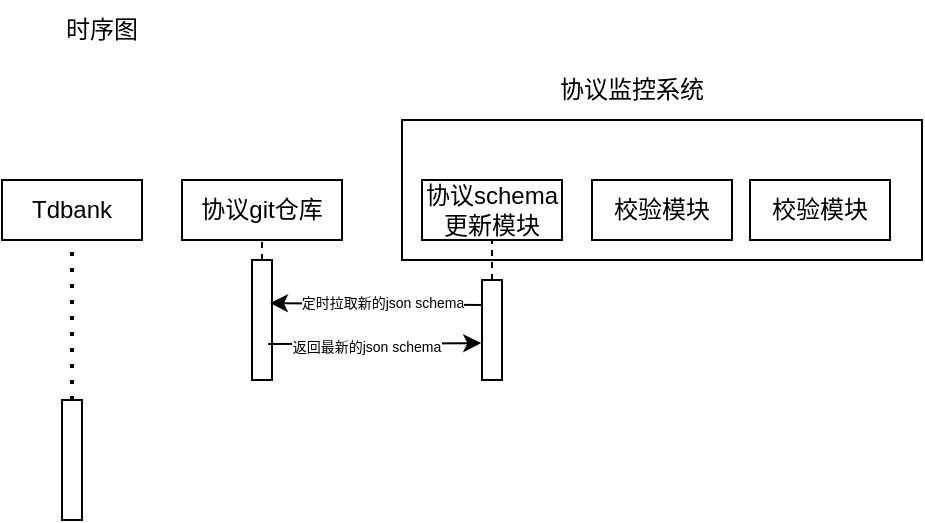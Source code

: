 <mxfile version="24.7.6">
  <diagram name="第 1 页" id="CR4XsCBSvweE6iLV07da">
    <mxGraphModel dx="687" dy="439" grid="1" gridSize="10" guides="1" tooltips="1" connect="1" arrows="1" fold="1" page="1" pageScale="1" pageWidth="827" pageHeight="1169" math="0" shadow="0">
      <root>
        <mxCell id="0" />
        <mxCell id="1" parent="0" />
        <mxCell id="E8HGXAw2fkti96cfrxgh-1" value="时序图" style="text;html=1;align=center;verticalAlign=middle;whiteSpace=wrap;rounded=0;" vertex="1" parent="1">
          <mxGeometry x="60" y="30" width="60" height="30" as="geometry" />
        </mxCell>
        <mxCell id="E8HGXAw2fkti96cfrxgh-2" value="" style="rounded=0;whiteSpace=wrap;html=1;" vertex="1" parent="1">
          <mxGeometry x="240" y="90" width="260" height="70" as="geometry" />
        </mxCell>
        <mxCell id="E8HGXAw2fkti96cfrxgh-3" value="协议监控系统" style="text;html=1;align=center;verticalAlign=middle;whiteSpace=wrap;rounded=0;" vertex="1" parent="1">
          <mxGeometry x="310" y="60" width="90" height="30" as="geometry" />
        </mxCell>
        <mxCell id="E8HGXAw2fkti96cfrxgh-4" value="协议schema更新模块" style="rounded=0;whiteSpace=wrap;html=1;" vertex="1" parent="1">
          <mxGeometry x="250" y="120" width="70" height="30" as="geometry" />
        </mxCell>
        <mxCell id="E8HGXAw2fkti96cfrxgh-5" value="协议git仓库" style="rounded=0;whiteSpace=wrap;html=1;" vertex="1" parent="1">
          <mxGeometry x="130" y="120" width="80" height="30" as="geometry" />
        </mxCell>
        <mxCell id="E8HGXAw2fkti96cfrxgh-6" value="校验模块" style="rounded=0;whiteSpace=wrap;html=1;" vertex="1" parent="1">
          <mxGeometry x="335" y="120" width="70" height="30" as="geometry" />
        </mxCell>
        <mxCell id="E8HGXAw2fkti96cfrxgh-7" value="" style="endArrow=none;dashed=1;html=1;rounded=0;entryX=0.5;entryY=1;entryDx=0;entryDy=0;" edge="1" parent="1" target="E8HGXAw2fkti96cfrxgh-5">
          <mxGeometry width="50" height="50" relative="1" as="geometry">
            <mxPoint x="170" y="160" as="sourcePoint" />
            <mxPoint x="170" y="240" as="targetPoint" />
          </mxGeometry>
        </mxCell>
        <mxCell id="E8HGXAw2fkti96cfrxgh-8" value="" style="rounded=0;whiteSpace=wrap;html=1;" vertex="1" parent="1">
          <mxGeometry x="165" y="160" width="10" height="60" as="geometry" />
        </mxCell>
        <mxCell id="E8HGXAw2fkti96cfrxgh-9" value="" style="endArrow=none;dashed=1;html=1;rounded=0;entryX=0.5;entryY=1;entryDx=0;entryDy=0;" edge="1" parent="1" target="E8HGXAw2fkti96cfrxgh-4">
          <mxGeometry width="50" height="50" relative="1" as="geometry">
            <mxPoint x="285" y="170" as="sourcePoint" />
            <mxPoint x="280" y="200" as="targetPoint" />
          </mxGeometry>
        </mxCell>
        <mxCell id="E8HGXAw2fkti96cfrxgh-10" value="" style="rounded=0;whiteSpace=wrap;html=1;" vertex="1" parent="1">
          <mxGeometry x="280" y="170" width="10" height="50" as="geometry" />
        </mxCell>
        <mxCell id="E8HGXAw2fkti96cfrxgh-19" value="" style="endArrow=classic;html=1;rounded=0;exitX=0;exitY=0.25;exitDx=0;exitDy=0;entryX=0.896;entryY=0.359;entryDx=0;entryDy=0;entryPerimeter=0;" edge="1" parent="1" source="E8HGXAw2fkti96cfrxgh-10" target="E8HGXAw2fkti96cfrxgh-8">
          <mxGeometry width="50" height="50" relative="1" as="geometry">
            <mxPoint x="190" y="270" as="sourcePoint" />
            <mxPoint x="240" y="220" as="targetPoint" />
          </mxGeometry>
        </mxCell>
        <mxCell id="E8HGXAw2fkti96cfrxgh-21" value="&lt;font style=&quot;font-size: 7px;&quot;&gt;定时拉取新的json schema&lt;/font&gt;" style="edgeLabel;html=1;align=center;verticalAlign=middle;resizable=0;points=[];" vertex="1" connectable="0" parent="E8HGXAw2fkti96cfrxgh-19">
          <mxGeometry x="0.09" relative="1" as="geometry">
            <mxPoint x="8" y="-2" as="offset" />
          </mxGeometry>
        </mxCell>
        <mxCell id="E8HGXAw2fkti96cfrxgh-20" value="" style="endArrow=classic;html=1;rounded=0;entryX=-0.039;entryY=0.631;entryDx=0;entryDy=0;entryPerimeter=0;exitX=0.809;exitY=0.7;exitDx=0;exitDy=0;exitPerimeter=0;" edge="1" parent="1" source="E8HGXAw2fkti96cfrxgh-8" target="E8HGXAw2fkti96cfrxgh-10">
          <mxGeometry width="50" height="50" relative="1" as="geometry">
            <mxPoint x="190" y="270" as="sourcePoint" />
            <mxPoint x="240" y="220" as="targetPoint" />
          </mxGeometry>
        </mxCell>
        <mxCell id="E8HGXAw2fkti96cfrxgh-22" value="&lt;font style=&quot;font-size: 7px;&quot;&gt;返回最新的json schema&lt;/font&gt;" style="edgeLabel;html=1;align=center;verticalAlign=middle;resizable=0;points=[];" vertex="1" connectable="0" parent="E8HGXAw2fkti96cfrxgh-20">
          <mxGeometry x="-0.094" relative="1" as="geometry">
            <mxPoint as="offset" />
          </mxGeometry>
        </mxCell>
        <mxCell id="E8HGXAw2fkti96cfrxgh-23" value="Tdbank" style="rounded=0;whiteSpace=wrap;html=1;" vertex="1" parent="1">
          <mxGeometry x="40" y="120" width="70" height="30" as="geometry" />
        </mxCell>
        <mxCell id="E8HGXAw2fkti96cfrxgh-24" value="" style="endArrow=none;dashed=1;html=1;dashPattern=1 3;strokeWidth=2;rounded=0;entryX=0.5;entryY=1;entryDx=0;entryDy=0;" edge="1" parent="1" target="E8HGXAw2fkti96cfrxgh-23">
          <mxGeometry width="50" height="50" relative="1" as="geometry">
            <mxPoint x="75" y="230" as="sourcePoint" />
            <mxPoint x="110" y="170" as="targetPoint" />
          </mxGeometry>
        </mxCell>
        <mxCell id="E8HGXAw2fkti96cfrxgh-26" value="" style="rounded=0;whiteSpace=wrap;html=1;" vertex="1" parent="1">
          <mxGeometry x="70" y="230" width="10" height="60" as="geometry" />
        </mxCell>
        <mxCell id="E8HGXAw2fkti96cfrxgh-27" value="校验模块" style="rounded=0;whiteSpace=wrap;html=1;" vertex="1" parent="1">
          <mxGeometry x="414" y="120" width="70" height="30" as="geometry" />
        </mxCell>
      </root>
    </mxGraphModel>
  </diagram>
</mxfile>
